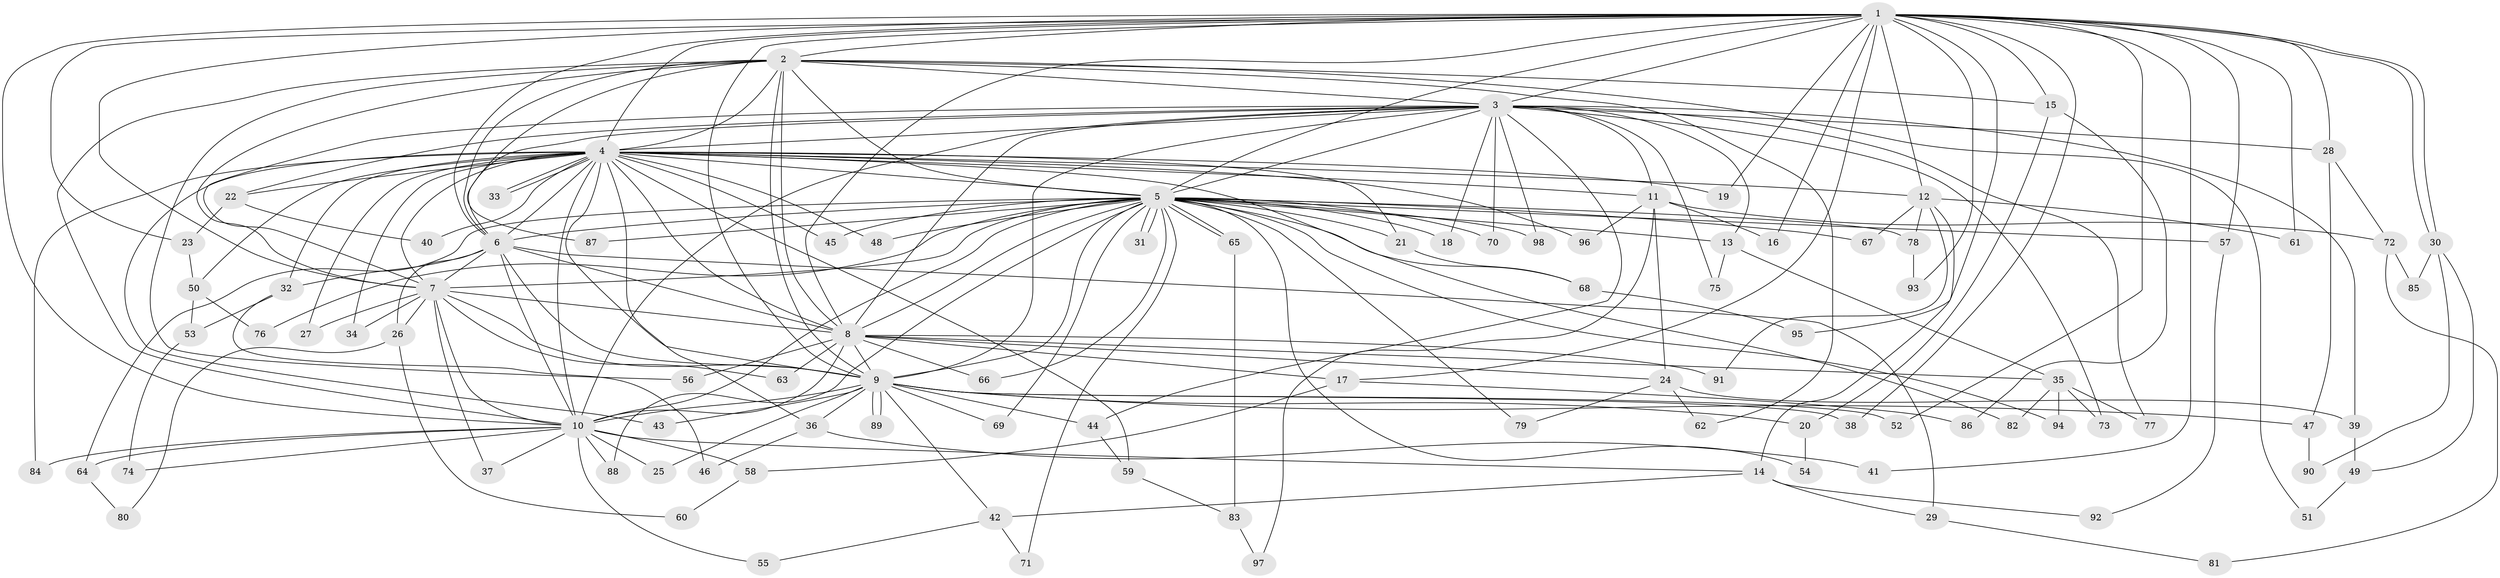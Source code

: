 // coarse degree distribution, {24: 0.013333333333333334, 13: 0.013333333333333334, 20: 0.013333333333333334, 26: 0.013333333333333334, 33: 0.013333333333333334, 15: 0.013333333333333334, 18: 0.04, 7: 0.02666666666666667, 4: 0.09333333333333334, 5: 0.05333333333333334, 2: 0.5333333333333333, 3: 0.14666666666666667, 6: 0.02666666666666667}
// Generated by graph-tools (version 1.1) at 2025/51/02/27/25 19:51:42]
// undirected, 98 vertices, 221 edges
graph export_dot {
graph [start="1"]
  node [color=gray90,style=filled];
  1;
  2;
  3;
  4;
  5;
  6;
  7;
  8;
  9;
  10;
  11;
  12;
  13;
  14;
  15;
  16;
  17;
  18;
  19;
  20;
  21;
  22;
  23;
  24;
  25;
  26;
  27;
  28;
  29;
  30;
  31;
  32;
  33;
  34;
  35;
  36;
  37;
  38;
  39;
  40;
  41;
  42;
  43;
  44;
  45;
  46;
  47;
  48;
  49;
  50;
  51;
  52;
  53;
  54;
  55;
  56;
  57;
  58;
  59;
  60;
  61;
  62;
  63;
  64;
  65;
  66;
  67;
  68;
  69;
  70;
  71;
  72;
  73;
  74;
  75;
  76;
  77;
  78;
  79;
  80;
  81;
  82;
  83;
  84;
  85;
  86;
  87;
  88;
  89;
  90;
  91;
  92;
  93;
  94;
  95;
  96;
  97;
  98;
  1 -- 2;
  1 -- 3;
  1 -- 4;
  1 -- 5;
  1 -- 6;
  1 -- 7;
  1 -- 8;
  1 -- 9;
  1 -- 10;
  1 -- 12;
  1 -- 15;
  1 -- 16;
  1 -- 17;
  1 -- 19;
  1 -- 23;
  1 -- 28;
  1 -- 30;
  1 -- 30;
  1 -- 38;
  1 -- 41;
  1 -- 52;
  1 -- 57;
  1 -- 61;
  1 -- 93;
  1 -- 95;
  2 -- 3;
  2 -- 4;
  2 -- 5;
  2 -- 6;
  2 -- 7;
  2 -- 8;
  2 -- 9;
  2 -- 10;
  2 -- 15;
  2 -- 51;
  2 -- 56;
  2 -- 62;
  2 -- 87;
  3 -- 4;
  3 -- 5;
  3 -- 6;
  3 -- 7;
  3 -- 8;
  3 -- 9;
  3 -- 10;
  3 -- 11;
  3 -- 13;
  3 -- 18;
  3 -- 22;
  3 -- 28;
  3 -- 39;
  3 -- 44;
  3 -- 70;
  3 -- 73;
  3 -- 75;
  3 -- 77;
  3 -- 98;
  4 -- 5;
  4 -- 6;
  4 -- 7;
  4 -- 8;
  4 -- 9;
  4 -- 10;
  4 -- 11;
  4 -- 12;
  4 -- 19;
  4 -- 21;
  4 -- 22;
  4 -- 27;
  4 -- 32;
  4 -- 33;
  4 -- 33;
  4 -- 34;
  4 -- 36;
  4 -- 40;
  4 -- 43;
  4 -- 45;
  4 -- 48;
  4 -- 50;
  4 -- 59;
  4 -- 82;
  4 -- 84;
  4 -- 96;
  5 -- 6;
  5 -- 7;
  5 -- 8;
  5 -- 9;
  5 -- 10;
  5 -- 13;
  5 -- 18;
  5 -- 21;
  5 -- 31;
  5 -- 31;
  5 -- 45;
  5 -- 48;
  5 -- 54;
  5 -- 57;
  5 -- 64;
  5 -- 65;
  5 -- 65;
  5 -- 66;
  5 -- 67;
  5 -- 68;
  5 -- 69;
  5 -- 70;
  5 -- 71;
  5 -- 76;
  5 -- 78;
  5 -- 79;
  5 -- 87;
  5 -- 88;
  5 -- 94;
  5 -- 98;
  6 -- 7;
  6 -- 8;
  6 -- 9;
  6 -- 10;
  6 -- 26;
  6 -- 29;
  6 -- 32;
  7 -- 8;
  7 -- 9;
  7 -- 10;
  7 -- 26;
  7 -- 27;
  7 -- 34;
  7 -- 37;
  7 -- 63;
  8 -- 9;
  8 -- 10;
  8 -- 17;
  8 -- 24;
  8 -- 35;
  8 -- 56;
  8 -- 63;
  8 -- 66;
  8 -- 91;
  9 -- 10;
  9 -- 20;
  9 -- 25;
  9 -- 36;
  9 -- 38;
  9 -- 42;
  9 -- 43;
  9 -- 44;
  9 -- 47;
  9 -- 52;
  9 -- 69;
  9 -- 89;
  9 -- 89;
  10 -- 14;
  10 -- 25;
  10 -- 37;
  10 -- 55;
  10 -- 58;
  10 -- 64;
  10 -- 74;
  10 -- 84;
  10 -- 88;
  11 -- 16;
  11 -- 24;
  11 -- 72;
  11 -- 96;
  11 -- 97;
  12 -- 14;
  12 -- 61;
  12 -- 67;
  12 -- 78;
  12 -- 91;
  13 -- 35;
  13 -- 75;
  14 -- 29;
  14 -- 42;
  14 -- 92;
  15 -- 20;
  15 -- 86;
  17 -- 58;
  17 -- 86;
  20 -- 54;
  21 -- 68;
  22 -- 23;
  22 -- 40;
  23 -- 50;
  24 -- 39;
  24 -- 62;
  24 -- 79;
  26 -- 60;
  26 -- 80;
  28 -- 47;
  28 -- 72;
  29 -- 81;
  30 -- 49;
  30 -- 85;
  30 -- 90;
  32 -- 46;
  32 -- 53;
  35 -- 73;
  35 -- 77;
  35 -- 82;
  35 -- 94;
  36 -- 41;
  36 -- 46;
  39 -- 49;
  42 -- 55;
  42 -- 71;
  44 -- 59;
  47 -- 90;
  49 -- 51;
  50 -- 53;
  50 -- 76;
  53 -- 74;
  57 -- 92;
  58 -- 60;
  59 -- 83;
  64 -- 80;
  65 -- 83;
  68 -- 95;
  72 -- 81;
  72 -- 85;
  78 -- 93;
  83 -- 97;
}
